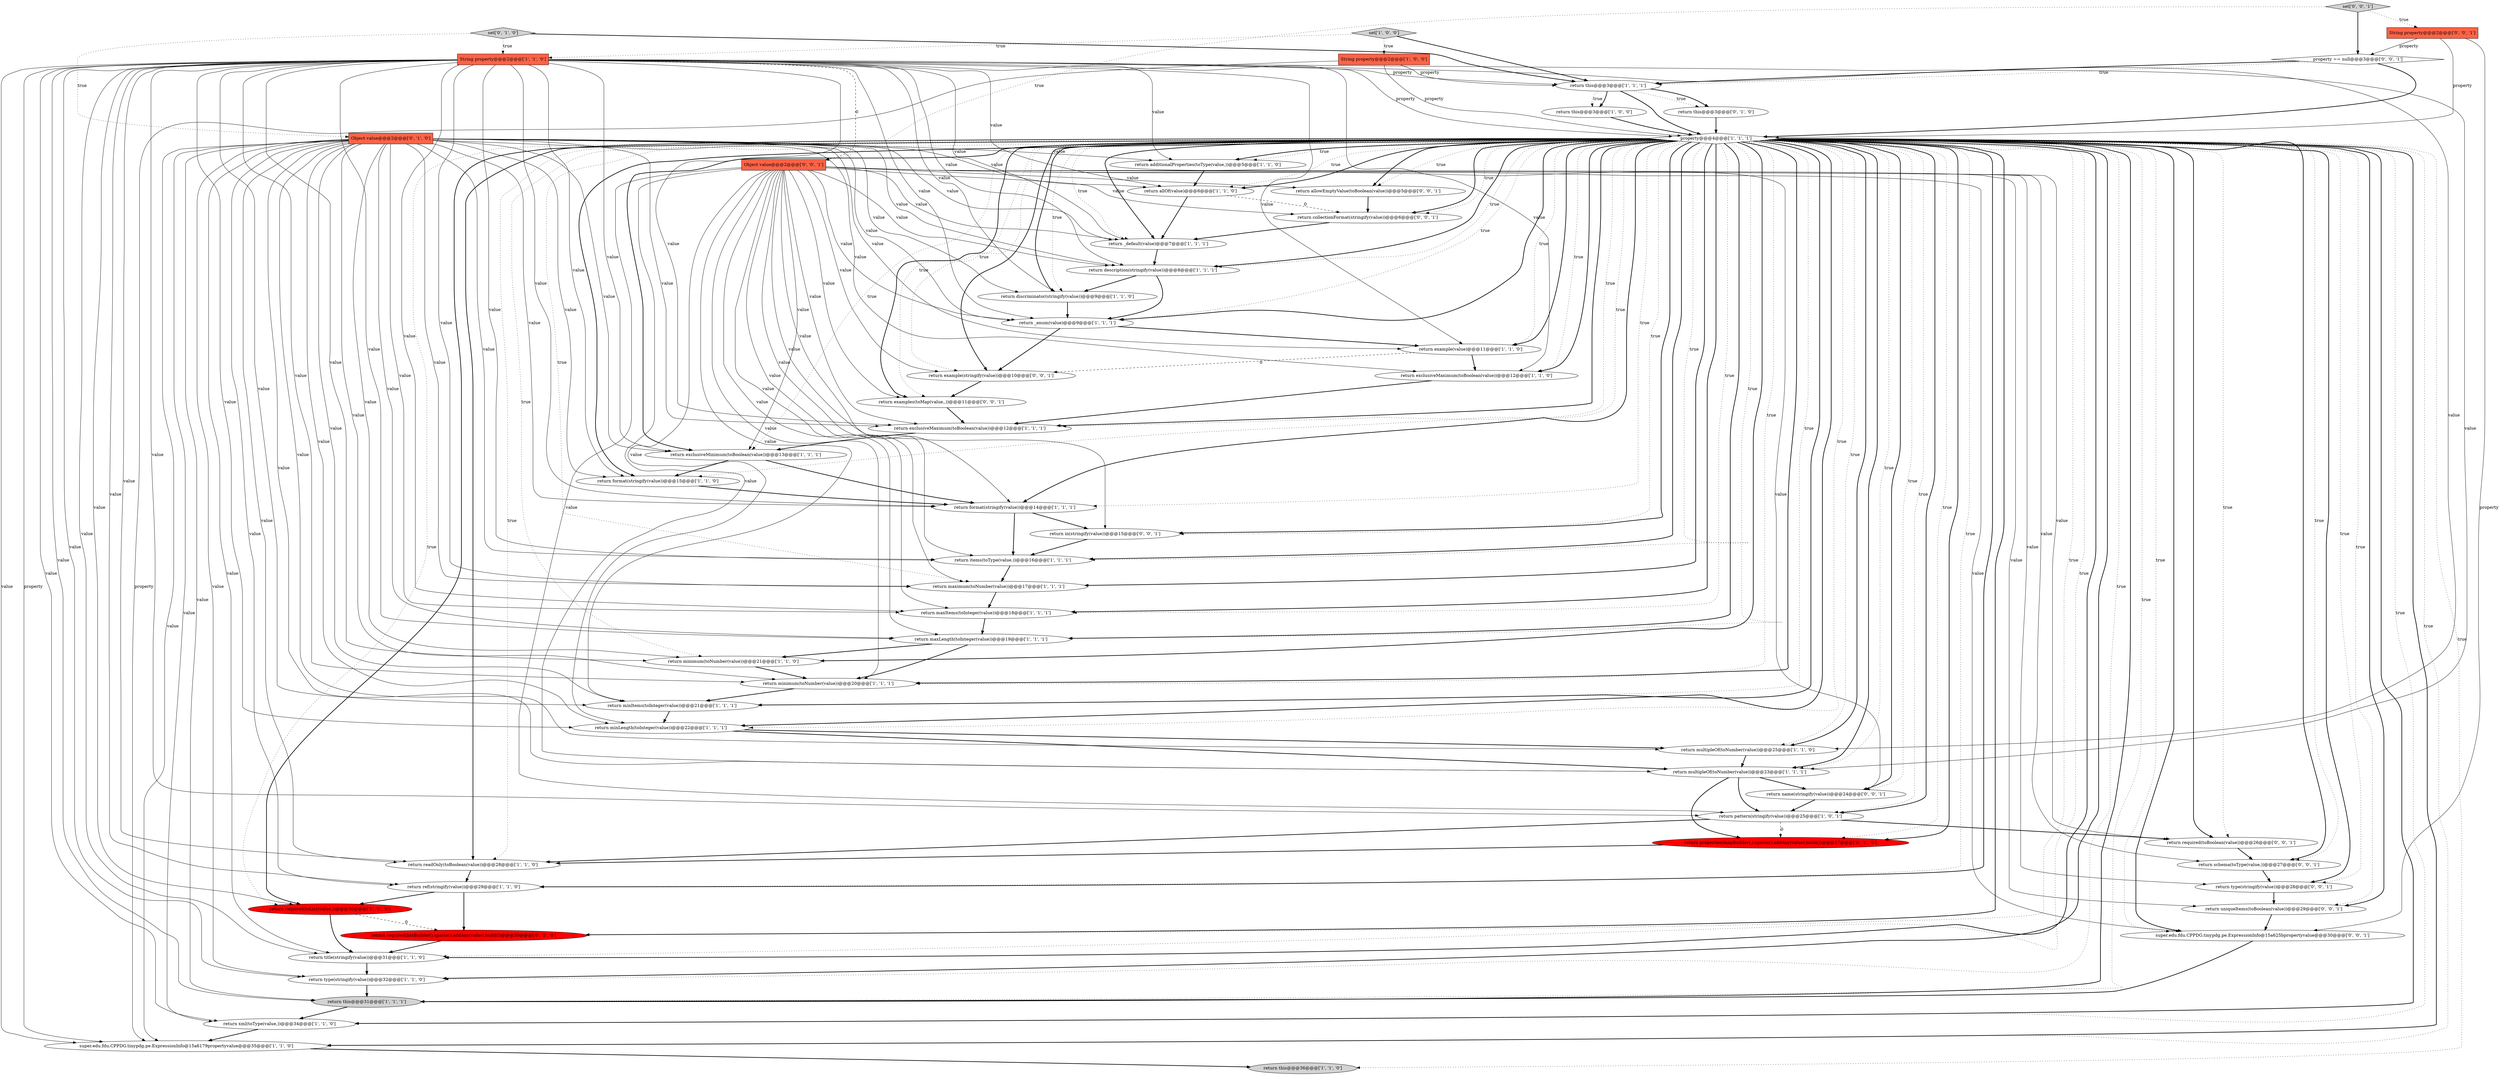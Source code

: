 digraph {
16 [style = filled, label = "return multipleOf(toNumber(value))@@@23@@@['1', '1', '1']", fillcolor = white, shape = ellipse image = "AAA0AAABBB1BBB"];
15 [style = filled, label = "return this@@@3@@@['1', '0', '0']", fillcolor = white, shape = ellipse image = "AAA0AAABBB1BBB"];
54 [style = filled, label = "Object value@@@2@@@['0', '0', '1']", fillcolor = tomato, shape = box image = "AAA0AAABBB3BBB"];
41 [style = filled, label = "return required(listBuilder().sparse().addAny(value).build())@@@30@@@['0', '1', '0']", fillcolor = red, shape = ellipse image = "AAA1AAABBB2BBB"];
4 [style = filled, label = "return minLength(toInteger(value))@@@22@@@['1', '1', '1']", fillcolor = white, shape = ellipse image = "AAA0AAABBB1BBB"];
0 [style = filled, label = "return ref(stringify(value))@@@29@@@['1', '1', '0']", fillcolor = white, shape = ellipse image = "AAA0AAABBB1BBB"];
45 [style = filled, label = "return in(stringify(value))@@@15@@@['0', '0', '1']", fillcolor = white, shape = ellipse image = "AAA0AAABBB3BBB"];
56 [style = filled, label = "return type(stringify(value))@@@28@@@['0', '0', '1']", fillcolor = white, shape = ellipse image = "AAA0AAABBB3BBB"];
2 [style = filled, label = "return allOf(value)@@@6@@@['1', '1', '0']", fillcolor = white, shape = ellipse image = "AAA0AAABBB1BBB"];
51 [style = filled, label = "return schema(toType(value,))@@@27@@@['0', '0', '1']", fillcolor = white, shape = ellipse image = "AAA0AAABBB3BBB"];
9 [style = filled, label = "return description(stringify(value))@@@8@@@['1', '1', '1']", fillcolor = white, shape = ellipse image = "AAA0AAABBB1BBB"];
31 [style = filled, label = "return _default(value)@@@7@@@['1', '1', '1']", fillcolor = white, shape = ellipse image = "AAA0AAABBB1BBB"];
33 [style = filled, label = "return discriminator(stringify(value))@@@9@@@['1', '1', '0']", fillcolor = white, shape = ellipse image = "AAA0AAABBB1BBB"];
32 [style = filled, label = "return required(toList(value,))@@@30@@@['1', '0', '0']", fillcolor = red, shape = ellipse image = "AAA1AAABBB1BBB"];
46 [style = filled, label = "return examples(toMap(value,,))@@@11@@@['0', '0', '1']", fillcolor = white, shape = ellipse image = "AAA0AAABBB3BBB"];
13 [style = filled, label = "return xml(toType(value,))@@@34@@@['1', '1', '0']", fillcolor = white, shape = ellipse image = "AAA0AAABBB1BBB"];
23 [style = filled, label = "return exclusiveMinimum(toBoolean(value))@@@13@@@['1', '1', '1']", fillcolor = white, shape = ellipse image = "AAA0AAABBB1BBB"];
26 [style = filled, label = "return _enum(value)@@@9@@@['1', '1', '1']", fillcolor = white, shape = ellipse image = "AAA0AAABBB1BBB"];
50 [style = filled, label = "return collectionFormat(stringify(value))@@@6@@@['0', '0', '1']", fillcolor = white, shape = ellipse image = "AAA0AAABBB3BBB"];
34 [style = filled, label = "return example(value)@@@11@@@['1', '1', '0']", fillcolor = white, shape = ellipse image = "AAA0AAABBB1BBB"];
52 [style = filled, label = "return name(stringify(value))@@@24@@@['0', '0', '1']", fillcolor = white, shape = ellipse image = "AAA0AAABBB3BBB"];
38 [style = filled, label = "return properties(mapBuilder(,).sparse().addAny(value).build())@@@27@@@['0', '1', '0']", fillcolor = red, shape = ellipse image = "AAA1AAABBB2BBB"];
28 [style = filled, label = "return items(toType(value,))@@@16@@@['1', '1', '1']", fillcolor = white, shape = ellipse image = "AAA0AAABBB1BBB"];
24 [style = filled, label = "String property@@@2@@@['1', '1', '0']", fillcolor = tomato, shape = box image = "AAA0AAABBB1BBB"];
44 [style = filled, label = "return uniqueItems(toBoolean(value))@@@29@@@['0', '0', '1']", fillcolor = white, shape = ellipse image = "AAA0AAABBB3BBB"];
6 [style = filled, label = "return pattern(stringify(value))@@@25@@@['1', '0', '1']", fillcolor = white, shape = ellipse image = "AAA0AAABBB1BBB"];
20 [style = filled, label = "return this@@@3@@@['1', '1', '1']", fillcolor = white, shape = ellipse image = "AAA0AAABBB1BBB"];
27 [style = filled, label = "return maxLength(toInteger(value))@@@19@@@['1', '1', '1']", fillcolor = white, shape = ellipse image = "AAA0AAABBB1BBB"];
18 [style = filled, label = "return maxItems(toInteger(value))@@@18@@@['1', '1', '1']", fillcolor = white, shape = ellipse image = "AAA0AAABBB1BBB"];
42 [style = filled, label = "set['0', '1', '0']", fillcolor = lightgray, shape = diamond image = "AAA0AAABBB2BBB"];
7 [style = filled, label = "set['1', '0', '0']", fillcolor = lightgray, shape = diamond image = "AAA0AAABBB1BBB"];
48 [style = filled, label = "property == null@@@3@@@['0', '0', '1']", fillcolor = white, shape = diamond image = "AAA0AAABBB3BBB"];
55 [style = filled, label = "return required(toBoolean(value))@@@26@@@['0', '0', '1']", fillcolor = white, shape = ellipse image = "AAA0AAABBB3BBB"];
57 [style = filled, label = "set['0', '0', '1']", fillcolor = lightgray, shape = diamond image = "AAA0AAABBB3BBB"];
49 [style = filled, label = "return allowEmptyValue(toBoolean(value))@@@5@@@['0', '0', '1']", fillcolor = white, shape = ellipse image = "AAA0AAABBB3BBB"];
19 [style = filled, label = "return exclusiveMaximum(toBoolean(value))@@@12@@@['1', '1', '1']", fillcolor = white, shape = ellipse image = "AAA0AAABBB1BBB"];
3 [style = filled, label = "return format(stringify(value))@@@15@@@['1', '1', '0']", fillcolor = white, shape = ellipse image = "AAA0AAABBB1BBB"];
35 [style = filled, label = "return title(stringify(value))@@@31@@@['1', '1', '0']", fillcolor = white, shape = ellipse image = "AAA0AAABBB1BBB"];
17 [style = filled, label = "super.edu.fdu.CPPDG.tinypdg.pe.ExpressionInfo@15a6179propertyvalue@@@35@@@['1', '1', '0']", fillcolor = white, shape = ellipse image = "AAA0AAABBB1BBB"];
40 [style = filled, label = "return this@@@3@@@['0', '1', '0']", fillcolor = white, shape = ellipse image = "AAA0AAABBB2BBB"];
11 [style = filled, label = "return format(stringify(value))@@@14@@@['1', '1', '1']", fillcolor = white, shape = ellipse image = "AAA0AAABBB1BBB"];
10 [style = filled, label = "return exclusiveMaximum(toBoolean(value))@@@12@@@['1', '1', '0']", fillcolor = white, shape = ellipse image = "AAA0AAABBB1BBB"];
30 [style = filled, label = "return type(stringify(value))@@@32@@@['1', '1', '0']", fillcolor = white, shape = ellipse image = "AAA0AAABBB1BBB"];
21 [style = filled, label = "return maximum(toNumber(value))@@@17@@@['1', '1', '1']", fillcolor = white, shape = ellipse image = "AAA0AAABBB1BBB"];
43 [style = filled, label = "String property@@@2@@@['0', '0', '1']", fillcolor = tomato, shape = box image = "AAA0AAABBB3BBB"];
1 [style = filled, label = "property@@@4@@@['1', '1', '1']", fillcolor = white, shape = diamond image = "AAA0AAABBB1BBB"];
39 [style = filled, label = "Object value@@@2@@@['0', '1', '0']", fillcolor = tomato, shape = box image = "AAA0AAABBB2BBB"];
53 [style = filled, label = "return example(stringify(value))@@@10@@@['0', '0', '1']", fillcolor = white, shape = ellipse image = "AAA0AAABBB3BBB"];
22 [style = filled, label = "return this@@@36@@@['1', '1', '0']", fillcolor = lightgray, shape = ellipse image = "AAA0AAABBB1BBB"];
5 [style = filled, label = "return this@@@31@@@['1', '1', '1']", fillcolor = lightgray, shape = ellipse image = "AAA0AAABBB1BBB"];
29 [style = filled, label = "return readOnly(toBoolean(value))@@@28@@@['1', '1', '0']", fillcolor = white, shape = ellipse image = "AAA0AAABBB1BBB"];
37 [style = filled, label = "return multipleOf(toNumber(value))@@@25@@@['1', '1', '0']", fillcolor = white, shape = ellipse image = "AAA0AAABBB1BBB"];
8 [style = filled, label = "return minimum(toNumber(value))@@@20@@@['1', '1', '1']", fillcolor = white, shape = ellipse image = "AAA0AAABBB1BBB"];
14 [style = filled, label = "String property@@@2@@@['1', '0', '0']", fillcolor = tomato, shape = box image = "AAA0AAABBB1BBB"];
36 [style = filled, label = "return minimum(toNumber(value))@@@21@@@['1', '1', '0']", fillcolor = white, shape = ellipse image = "AAA0AAABBB1BBB"];
12 [style = filled, label = "return minItems(toInteger(value))@@@21@@@['1', '1', '1']", fillcolor = white, shape = ellipse image = "AAA0AAABBB1BBB"];
47 [style = filled, label = "super.edu.fdu.CPPDG.tinypdg.pe.ExpressionInfo@15a625bpropertyvalue@@@30@@@['0', '0', '1']", fillcolor = white, shape = ellipse image = "AAA0AAABBB3BBB"];
25 [style = filled, label = "return additionalProperties(toType(value,))@@@5@@@['1', '1', '0']", fillcolor = white, shape = ellipse image = "AAA0AAABBB1BBB"];
1->5 [style = bold, label=""];
32->35 [style = bold, label=""];
16->52 [style = bold, label=""];
24->11 [style = solid, label="value"];
1->55 [style = bold, label=""];
24->12 [style = solid, label="value"];
31->9 [style = bold, label=""];
1->53 [style = dotted, label="true"];
10->19 [style = bold, label=""];
24->33 [style = solid, label="value"];
54->12 [style = solid, label="value"];
26->34 [style = bold, label=""];
1->27 [style = bold, label=""];
29->0 [style = bold, label=""];
1->31 [style = dotted, label="true"];
1->21 [style = dotted, label="true"];
55->51 [style = bold, label=""];
6->38 [style = dashed, label="0"];
24->16 [style = solid, label="value"];
24->30 [style = solid, label="value"];
54->8 [style = solid, label="value"];
1->30 [style = bold, label=""];
14->1 [style = solid, label="property"];
54->16 [style = solid, label="value"];
20->40 [style = dotted, label="true"];
24->35 [style = solid, label="value"];
1->13 [style = bold, label=""];
21->18 [style = bold, label=""];
24->17 [style = solid, label="value"];
1->34 [style = dotted, label="true"];
1->23 [style = bold, label=""];
6->29 [style = bold, label=""];
54->9 [style = solid, label="value"];
1->3 [style = dotted, label="true"];
1->46 [style = bold, label=""];
24->1 [style = solid, label="property"];
1->13 [style = dotted, label="true"];
39->23 [style = solid, label="value"];
9->26 [style = bold, label=""];
13->17 [style = bold, label=""];
1->28 [style = bold, label=""];
1->33 [style = bold, label=""];
28->21 [style = bold, label=""];
24->10 [style = solid, label="value"];
54->26 [style = solid, label="value"];
1->21 [style = bold, label=""];
39->25 [style = solid, label="value"];
54->27 [style = solid, label="value"];
1->12 [style = dotted, label="true"];
39->13 [style = solid, label="value"];
1->12 [style = bold, label=""];
39->10 [style = solid, label="value"];
54->19 [style = solid, label="value"];
24->9 [style = solid, label="value"];
1->23 [style = dotted, label="true"];
1->6 [style = dotted, label="true"];
1->44 [style = dotted, label="true"];
1->0 [style = dotted, label="true"];
1->31 [style = bold, label=""];
20->15 [style = bold, label=""];
48->1 [style = bold, label=""];
44->47 [style = bold, label=""];
39->21 [style = solid, label="value"];
24->13 [style = solid, label="value"];
54->51 [style = solid, label="value"];
20->15 [style = dotted, label="true"];
1->27 [style = dotted, label="true"];
1->38 [style = bold, label=""];
4->16 [style = bold, label=""];
2->31 [style = bold, label=""];
11->28 [style = bold, label=""];
39->30 [style = solid, label="value"];
39->37 [style = solid, label="value"];
1->4 [style = bold, label=""];
1->35 [style = dotted, label="true"];
54->6 [style = solid, label="value"];
1->45 [style = dotted, label="true"];
1->41 [style = bold, label=""];
24->21 [style = solid, label="value"];
1->50 [style = bold, label=""];
57->54 [style = dotted, label="true"];
1->44 [style = bold, label=""];
9->33 [style = bold, label=""];
16->6 [style = bold, label=""];
1->22 [style = dotted, label="true"];
39->31 [style = solid, label="value"];
24->18 [style = solid, label="value"];
54->49 [style = solid, label="value"];
3->11 [style = bold, label=""];
39->8 [style = solid, label="value"];
1->35 [style = bold, label=""];
23->3 [style = bold, label=""];
1->4 [style = dotted, label="true"];
1->0 [style = bold, label=""];
1->49 [style = bold, label=""];
32->41 [style = dashed, label="0"];
2->50 [style = dashed, label="0"];
39->27 [style = solid, label="value"];
25->2 [style = bold, label=""];
1->41 [style = dotted, label="true"];
54->21 [style = solid, label="value"];
24->19 [style = solid, label="value"];
1->32 [style = dotted, label="true"];
1->30 [style = dotted, label="true"];
1->11 [style = bold, label=""];
42->24 [style = dotted, label="true"];
1->18 [style = dotted, label="true"];
1->17 [style = bold, label=""];
39->26 [style = solid, label="value"];
24->3 [style = solid, label="value"];
54->45 [style = solid, label="value"];
54->4 [style = solid, label="value"];
1->33 [style = dotted, label="true"];
1->26 [style = dotted, label="true"];
54->28 [style = solid, label="value"];
1->16 [style = bold, label=""];
50->31 [style = bold, label=""];
1->51 [style = bold, label=""];
24->27 [style = solid, label="value"];
39->12 [style = solid, label="value"];
54->53 [style = solid, label="value"];
1->8 [style = dotted, label="true"];
24->37 [style = solid, label="value"];
1->32 [style = bold, label=""];
39->5 [style = solid, label="value"];
1->51 [style = dotted, label="true"];
46->19 [style = bold, label=""];
1->56 [style = bold, label=""];
1->19 [style = bold, label=""];
1->45 [style = bold, label=""];
39->3 [style = solid, label="value"];
27->8 [style = bold, label=""];
37->16 [style = bold, label=""];
39->11 [style = solid, label="value"];
1->28 [style = dotted, label="true"];
57->43 [style = dotted, label="true"];
42->39 [style = dotted, label="true"];
24->25 [style = solid, label="value"];
24->32 [style = solid, label="value"];
1->10 [style = dotted, label="true"];
1->8 [style = bold, label=""];
54->18 [style = solid, label="value"];
24->36 [style = solid, label="value"];
39->4 [style = solid, label="value"];
54->56 [style = solid, label="value"];
1->17 [style = dotted, label="true"];
1->52 [style = bold, label=""];
26->53 [style = bold, label=""];
24->0 [style = solid, label="value"];
39->33 [style = solid, label="value"];
39->29 [style = solid, label="value"];
14->20 [style = solid, label="property"];
1->3 [style = bold, label=""];
1->55 [style = dotted, label="true"];
24->4 [style = solid, label="value"];
7->20 [style = bold, label=""];
20->1 [style = bold, label=""];
1->19 [style = dotted, label="true"];
39->19 [style = solid, label="value"];
54->50 [style = solid, label="value"];
54->44 [style = solid, label="value"];
1->9 [style = bold, label=""];
33->26 [style = bold, label=""];
54->23 [style = solid, label="value"];
49->50 [style = bold, label=""];
1->46 [style = dotted, label="true"];
43->1 [style = solid, label="property"];
39->18 [style = solid, label="value"];
0->41 [style = bold, label=""];
6->55 [style = bold, label=""];
53->46 [style = bold, label=""];
1->34 [style = bold, label=""];
1->6 [style = bold, label=""];
24->8 [style = solid, label="value"];
30->5 [style = bold, label=""];
54->31 [style = solid, label="value"];
1->9 [style = dotted, label="true"];
5->13 [style = bold, label=""];
1->47 [style = dotted, label="true"];
52->6 [style = bold, label=""];
47->5 [style = bold, label=""];
36->8 [style = bold, label=""];
24->23 [style = solid, label="value"];
24->34 [style = solid, label="value"];
1->16 [style = dotted, label="true"];
1->2 [style = bold, label=""];
24->20 [style = solid, label="property"];
0->32 [style = bold, label=""];
1->29 [style = bold, label=""];
23->11 [style = bold, label=""];
1->37 [style = dotted, label="true"];
1->38 [style = dotted, label="true"];
14->17 [style = solid, label="property"];
24->29 [style = solid, label="value"];
1->5 [style = dotted, label="true"];
1->25 [style = bold, label=""];
35->30 [style = bold, label=""];
8->12 [style = bold, label=""];
1->56 [style = dotted, label="true"];
24->17 [style = solid, label="property"];
1->37 [style = bold, label=""];
15->1 [style = bold, label=""];
41->35 [style = bold, label=""];
24->5 [style = solid, label="value"];
48->20 [style = dotted, label="true"];
1->25 [style = dotted, label="true"];
27->36 [style = bold, label=""];
16->38 [style = bold, label=""];
39->34 [style = solid, label="value"];
1->11 [style = dotted, label="true"];
38->29 [style = bold, label=""];
42->20 [style = bold, label=""];
39->28 [style = solid, label="value"];
11->45 [style = bold, label=""];
24->31 [style = solid, label="value"];
24->28 [style = solid, label="value"];
51->56 [style = bold, label=""];
1->18 [style = bold, label=""];
45->28 [style = bold, label=""];
39->2 [style = solid, label="value"];
1->26 [style = bold, label=""];
17->22 [style = bold, label=""];
1->36 [style = bold, label=""];
34->10 [style = bold, label=""];
7->24 [style = dotted, label="true"];
39->35 [style = solid, label="value"];
1->52 [style = dotted, label="true"];
34->53 [style = dashed, label="0"];
39->16 [style = solid, label="value"];
39->36 [style = solid, label="value"];
24->26 [style = solid, label="value"];
1->49 [style = dotted, label="true"];
54->52 [style = solid, label="value"];
24->6 [style = solid, label="value"];
39->17 [style = solid, label="value"];
1->29 [style = dotted, label="true"];
40->1 [style = bold, label=""];
57->48 [style = bold, label=""];
20->40 [style = bold, label=""];
54->46 [style = solid, label="value"];
54->47 [style = solid, label="value"];
1->36 [style = dotted, label="true"];
1->47 [style = bold, label=""];
24->54 [style = dashed, label="0"];
4->37 [style = bold, label=""];
12->4 [style = bold, label=""];
18->27 [style = bold, label=""];
39->9 [style = solid, label="value"];
19->23 [style = bold, label=""];
24->2 [style = solid, label="value"];
54->55 [style = solid, label="value"];
48->20 [style = bold, label=""];
1->50 [style = dotted, label="true"];
1->2 [style = dotted, label="true"];
1->10 [style = bold, label=""];
39->0 [style = solid, label="value"];
56->44 [style = bold, label=""];
1->53 [style = bold, label=""];
43->47 [style = solid, label="property"];
43->48 [style = solid, label="property"];
54->11 [style = solid, label="value"];
7->14 [style = dotted, label="true"];
}
